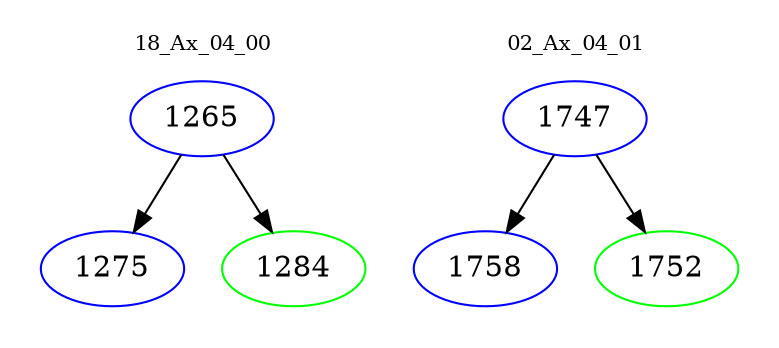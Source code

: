 digraph{
subgraph cluster_0 {
color = white
label = "18_Ax_04_00";
fontsize=10;
T0_1265 [label="1265", color="blue"]
T0_1265 -> T0_1275 [color="black"]
T0_1275 [label="1275", color="blue"]
T0_1265 -> T0_1284 [color="black"]
T0_1284 [label="1284", color="green"]
}
subgraph cluster_1 {
color = white
label = "02_Ax_04_01";
fontsize=10;
T1_1747 [label="1747", color="blue"]
T1_1747 -> T1_1758 [color="black"]
T1_1758 [label="1758", color="blue"]
T1_1747 -> T1_1752 [color="black"]
T1_1752 [label="1752", color="green"]
}
}
